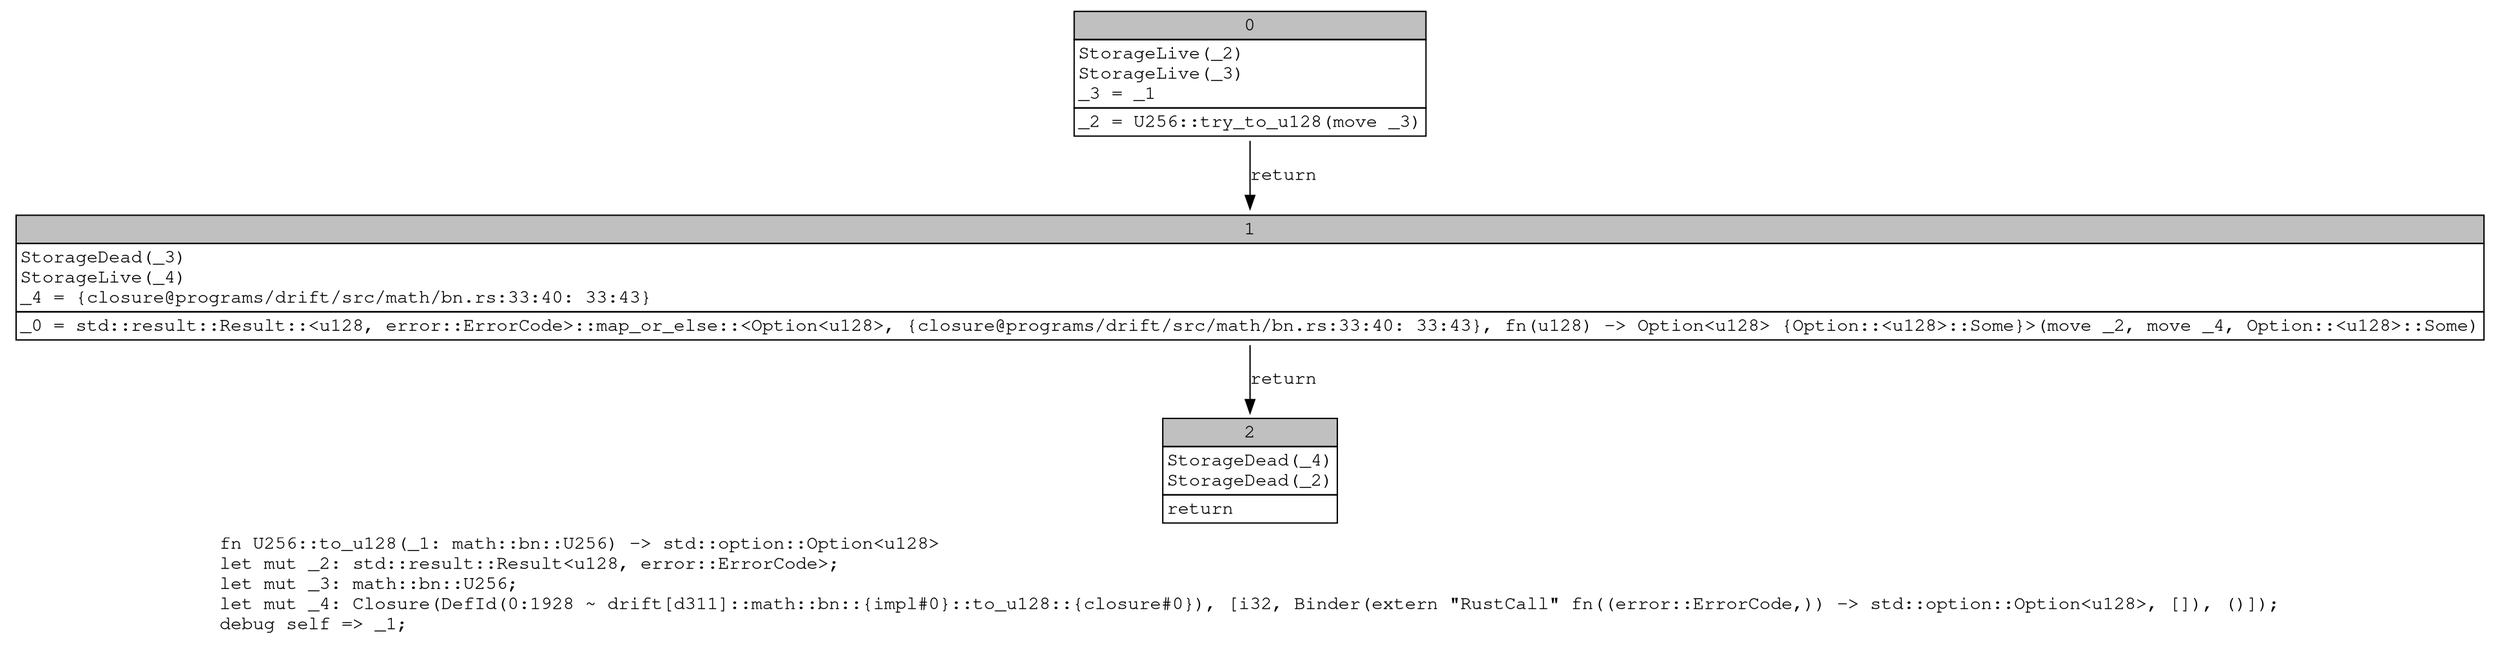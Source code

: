 digraph Mir_0_1927 {
    graph [fontname="Courier, monospace"];
    node [fontname="Courier, monospace"];
    edge [fontname="Courier, monospace"];
    label=<fn U256::to_u128(_1: math::bn::U256) -&gt; std::option::Option&lt;u128&gt;<br align="left"/>let mut _2: std::result::Result&lt;u128, error::ErrorCode&gt;;<br align="left"/>let mut _3: math::bn::U256;<br align="left"/>let mut _4: Closure(DefId(0:1928 ~ drift[d311]::math::bn::{impl#0}::to_u128::{closure#0}), [i32, Binder(extern &quot;RustCall&quot; fn((error::ErrorCode,)) -&gt; std::option::Option&lt;u128&gt;, []), ()]);<br align="left"/>debug self =&gt; _1;<br align="left"/>>;
    bb0__0_1927 [shape="none", label=<<table border="0" cellborder="1" cellspacing="0"><tr><td bgcolor="gray" align="center" colspan="1">0</td></tr><tr><td align="left" balign="left">StorageLive(_2)<br/>StorageLive(_3)<br/>_3 = _1<br/></td></tr><tr><td align="left">_2 = U256::try_to_u128(move _3)</td></tr></table>>];
    bb1__0_1927 [shape="none", label=<<table border="0" cellborder="1" cellspacing="0"><tr><td bgcolor="gray" align="center" colspan="1">1</td></tr><tr><td align="left" balign="left">StorageDead(_3)<br/>StorageLive(_4)<br/>_4 = {closure@programs/drift/src/math/bn.rs:33:40: 33:43}<br/></td></tr><tr><td align="left">_0 = std::result::Result::&lt;u128, error::ErrorCode&gt;::map_or_else::&lt;Option&lt;u128&gt;, {closure@programs/drift/src/math/bn.rs:33:40: 33:43}, fn(u128) -&gt; Option&lt;u128&gt; {Option::&lt;u128&gt;::Some}&gt;(move _2, move _4, Option::&lt;u128&gt;::Some)</td></tr></table>>];
    bb2__0_1927 [shape="none", label=<<table border="0" cellborder="1" cellspacing="0"><tr><td bgcolor="gray" align="center" colspan="1">2</td></tr><tr><td align="left" balign="left">StorageDead(_4)<br/>StorageDead(_2)<br/></td></tr><tr><td align="left">return</td></tr></table>>];
    bb0__0_1927 -> bb1__0_1927 [label="return"];
    bb1__0_1927 -> bb2__0_1927 [label="return"];
}
